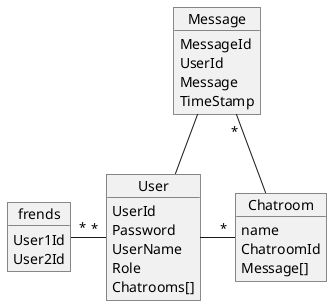 @startuml
object User {
    UserId
    Password
    UserName
    Role
    Chatrooms[]
}
object frends {
    User1Id
    User2Id
}

object Chatroom {
    name
    ChatroomId
    Message[]
}

object Message {
    MessageId
    UserId
    Message
    TimeStamp
}

User - "*" Chatroom
Message -- User
Message "*"-- Chatroom
frends "*"-"*" User
@enduml